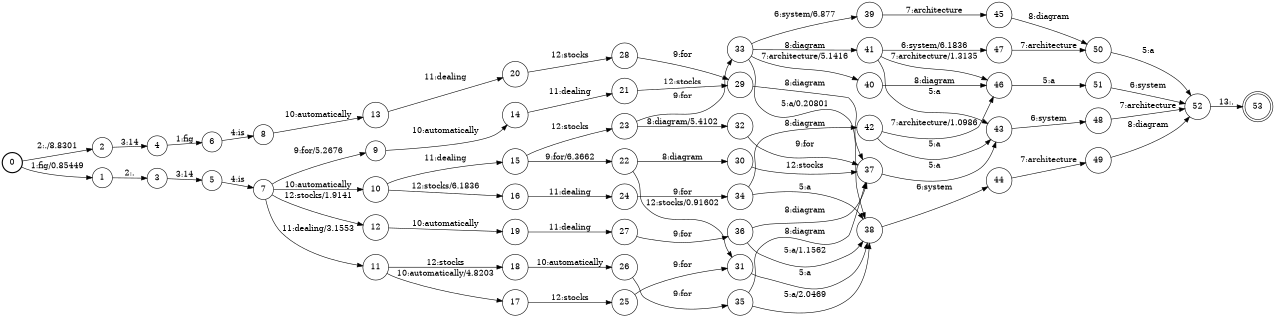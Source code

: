 digraph FST {
rankdir = LR;
size = "8.5,11";
label = "";
center = 1;
orientation = Portrait;
ranksep = "0.4";
nodesep = "0.25";
0 [label = "0", shape = circle, style = bold, fontsize = 14]
	0 -> 1 [label = "1:fig/0.85449", fontsize = 14];
	0 -> 2 [label = "2:./8.8301", fontsize = 14];
1 [label = "1", shape = circle, style = solid, fontsize = 14]
	1 -> 3 [label = "2:.", fontsize = 14];
2 [label = "2", shape = circle, style = solid, fontsize = 14]
	2 -> 4 [label = "3:14", fontsize = 14];
3 [label = "3", shape = circle, style = solid, fontsize = 14]
	3 -> 5 [label = "3:14", fontsize = 14];
4 [label = "4", shape = circle, style = solid, fontsize = 14]
	4 -> 6 [label = "1:fig", fontsize = 14];
5 [label = "5", shape = circle, style = solid, fontsize = 14]
	5 -> 7 [label = "4:is", fontsize = 14];
6 [label = "6", shape = circle, style = solid, fontsize = 14]
	6 -> 8 [label = "4:is", fontsize = 14];
7 [label = "7", shape = circle, style = solid, fontsize = 14]
	7 -> 9 [label = "9:for/5.2676", fontsize = 14];
	7 -> 10 [label = "10:automatically", fontsize = 14];
	7 -> 11 [label = "11:dealing/3.1553", fontsize = 14];
	7 -> 12 [label = "12:stocks/1.9141", fontsize = 14];
8 [label = "8", shape = circle, style = solid, fontsize = 14]
	8 -> 13 [label = "10:automatically", fontsize = 14];
9 [label = "9", shape = circle, style = solid, fontsize = 14]
	9 -> 14 [label = "10:automatically", fontsize = 14];
10 [label = "10", shape = circle, style = solid, fontsize = 14]
	10 -> 15 [label = "11:dealing", fontsize = 14];
	10 -> 16 [label = "12:stocks/6.1836", fontsize = 14];
11 [label = "11", shape = circle, style = solid, fontsize = 14]
	11 -> 17 [label = "10:automatically/4.8203", fontsize = 14];
	11 -> 18 [label = "12:stocks", fontsize = 14];
12 [label = "12", shape = circle, style = solid, fontsize = 14]
	12 -> 19 [label = "10:automatically", fontsize = 14];
13 [label = "13", shape = circle, style = solid, fontsize = 14]
	13 -> 20 [label = "11:dealing", fontsize = 14];
14 [label = "14", shape = circle, style = solid, fontsize = 14]
	14 -> 21 [label = "11:dealing", fontsize = 14];
15 [label = "15", shape = circle, style = solid, fontsize = 14]
	15 -> 22 [label = "9:for/6.3662", fontsize = 14];
	15 -> 23 [label = "12:stocks", fontsize = 14];
16 [label = "16", shape = circle, style = solid, fontsize = 14]
	16 -> 24 [label = "11:dealing", fontsize = 14];
17 [label = "17", shape = circle, style = solid, fontsize = 14]
	17 -> 25 [label = "12:stocks", fontsize = 14];
18 [label = "18", shape = circle, style = solid, fontsize = 14]
	18 -> 26 [label = "10:automatically", fontsize = 14];
19 [label = "19", shape = circle, style = solid, fontsize = 14]
	19 -> 27 [label = "11:dealing", fontsize = 14];
20 [label = "20", shape = circle, style = solid, fontsize = 14]
	20 -> 28 [label = "12:stocks", fontsize = 14];
21 [label = "21", shape = circle, style = solid, fontsize = 14]
	21 -> 29 [label = "12:stocks", fontsize = 14];
22 [label = "22", shape = circle, style = solid, fontsize = 14]
	22 -> 30 [label = "8:diagram", fontsize = 14];
	22 -> 31 [label = "12:stocks/0.91602", fontsize = 14];
23 [label = "23", shape = circle, style = solid, fontsize = 14]
	23 -> 32 [label = "8:diagram/5.4102", fontsize = 14];
	23 -> 33 [label = "9:for", fontsize = 14];
24 [label = "24", shape = circle, style = solid, fontsize = 14]
	24 -> 34 [label = "9:for", fontsize = 14];
25 [label = "25", shape = circle, style = solid, fontsize = 14]
	25 -> 31 [label = "9:for", fontsize = 14];
26 [label = "26", shape = circle, style = solid, fontsize = 14]
	26 -> 35 [label = "9:for", fontsize = 14];
27 [label = "27", shape = circle, style = solid, fontsize = 14]
	27 -> 36 [label = "9:for", fontsize = 14];
28 [label = "28", shape = circle, style = solid, fontsize = 14]
	28 -> 29 [label = "9:for", fontsize = 14];
29 [label = "29", shape = circle, style = solid, fontsize = 14]
	29 -> 37 [label = "8:diagram", fontsize = 14];
30 [label = "30", shape = circle, style = solid, fontsize = 14]
	30 -> 37 [label = "12:stocks", fontsize = 14];
31 [label = "31", shape = circle, style = solid, fontsize = 14]
	31 -> 38 [label = "5:a", fontsize = 14];
32 [label = "32", shape = circle, style = solid, fontsize = 14]
	32 -> 37 [label = "9:for", fontsize = 14];
33 [label = "33", shape = circle, style = solid, fontsize = 14]
	33 -> 38 [label = "5:a/0.20801", fontsize = 14];
	33 -> 39 [label = "6:system/6.877", fontsize = 14];
	33 -> 40 [label = "7:architecture/5.1416", fontsize = 14];
	33 -> 41 [label = "8:diagram", fontsize = 14];
34 [label = "34", shape = circle, style = solid, fontsize = 14]
	34 -> 38 [label = "5:a", fontsize = 14];
	34 -> 42 [label = "8:diagram", fontsize = 14];
35 [label = "35", shape = circle, style = solid, fontsize = 14]
	35 -> 38 [label = "5:a/2.0469", fontsize = 14];
	35 -> 37 [label = "8:diagram", fontsize = 14];
36 [label = "36", shape = circle, style = solid, fontsize = 14]
	36 -> 38 [label = "5:a/1.1562", fontsize = 14];
	36 -> 37 [label = "8:diagram", fontsize = 14];
37 [label = "37", shape = circle, style = solid, fontsize = 14]
	37 -> 43 [label = "5:a", fontsize = 14];
38 [label = "38", shape = circle, style = solid, fontsize = 14]
	38 -> 44 [label = "6:system", fontsize = 14];
39 [label = "39", shape = circle, style = solid, fontsize = 14]
	39 -> 45 [label = "7:architecture", fontsize = 14];
40 [label = "40", shape = circle, style = solid, fontsize = 14]
	40 -> 46 [label = "8:diagram", fontsize = 14];
41 [label = "41", shape = circle, style = solid, fontsize = 14]
	41 -> 43 [label = "5:a", fontsize = 14];
	41 -> 47 [label = "6:system/6.1836", fontsize = 14];
	41 -> 46 [label = "7:architecture/1.3135", fontsize = 14];
42 [label = "42", shape = circle, style = solid, fontsize = 14]
	42 -> 43 [label = "5:a", fontsize = 14];
	42 -> 46 [label = "7:architecture/1.0986", fontsize = 14];
43 [label = "43", shape = circle, style = solid, fontsize = 14]
	43 -> 48 [label = "6:system", fontsize = 14];
44 [label = "44", shape = circle, style = solid, fontsize = 14]
	44 -> 49 [label = "7:architecture", fontsize = 14];
45 [label = "45", shape = circle, style = solid, fontsize = 14]
	45 -> 50 [label = "8:diagram", fontsize = 14];
46 [label = "46", shape = circle, style = solid, fontsize = 14]
	46 -> 51 [label = "5:a", fontsize = 14];
47 [label = "47", shape = circle, style = solid, fontsize = 14]
	47 -> 50 [label = "7:architecture", fontsize = 14];
48 [label = "48", shape = circle, style = solid, fontsize = 14]
	48 -> 52 [label = "7:architecture", fontsize = 14];
49 [label = "49", shape = circle, style = solid, fontsize = 14]
	49 -> 52 [label = "8:diagram", fontsize = 14];
50 [label = "50", shape = circle, style = solid, fontsize = 14]
	50 -> 52 [label = "5:a", fontsize = 14];
51 [label = "51", shape = circle, style = solid, fontsize = 14]
	51 -> 52 [label = "6:system", fontsize = 14];
52 [label = "52", shape = circle, style = solid, fontsize = 14]
	52 -> 53 [label = "13:.", fontsize = 14];
53 [label = "53", shape = doublecircle, style = solid, fontsize = 14]
}

